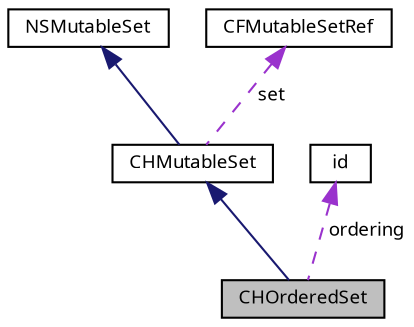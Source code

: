 digraph "CHOrderedSet"
{
  bgcolor="transparent";
  edge [fontname="LucidaGrande",fontsize="9",labelfontname="LucidaGrande",labelfontsize="9"];
  node [fontname="LucidaGrande",fontsize="9",shape=record];
  Node1 [label="CHOrderedSet",height=0.2,width=0.4,color="black", fillcolor="grey75", style="filled" fontcolor="black"];
  Node2 -> Node1 [dir="back",color="midnightblue",fontsize="9",style="solid",fontname="LucidaGrande"];
  Node2 [label="CHMutableSet",height=0.2,width=0.4,color="black",URL="$interface_c_h_mutable_set.html",tooltip="A mutable set class."];
  Node3 -> Node2 [dir="back",color="midnightblue",fontsize="9",style="solid",fontname="LucidaGrande"];
  Node3 [label="NSMutableSet",height=0.2,width=0.4,color="black",URL="/Users/pavellitvinenko/Documents/My Projects/LoopsequeDJ/App/Libraries/CHDataStructures/doxygen/doxygen-cocoa-tags.xml$http://developer.apple.com/mac/library/documentation/Cocoa/Reference/Foundation/Classes/NSMutableSet_Class/Reference/NSMutableSet.html"];
  Node4 -> Node2 [dir="back",color="darkorchid3",fontsize="9",style="dashed",label=" set" ,fontname="LucidaGrande"];
  Node4 [label="CFMutableSetRef",height=0.2,width=0.4,color="black",URL="/Users/pavellitvinenko/Documents/My Projects/LoopsequeDJ/App/Libraries/CHDataStructures/doxygen/doxygen-cocoa-tags.xml$http://developer.apple.com/mac/library/documentation/CoreFoundation/Reference/CFMutableSetRef/Reference/Reference.html"];
  Node5 -> Node1 [dir="back",color="darkorchid3",fontsize="9",style="dashed",label=" ordering" ,fontname="LucidaGrande"];
  Node5 [label="id",height=0.2,width=0.4,color="black",URL="/Users/pavellitvinenko/Documents/My Projects/LoopsequeDJ/App/Libraries/CHDataStructures/doxygen/doxygen-cocoa-tags.xml$http://developer.apple.com/mac/library/documentation/Cocoa/Reference/ObjCRuntimeRef/Reference/reference.html"];
}
